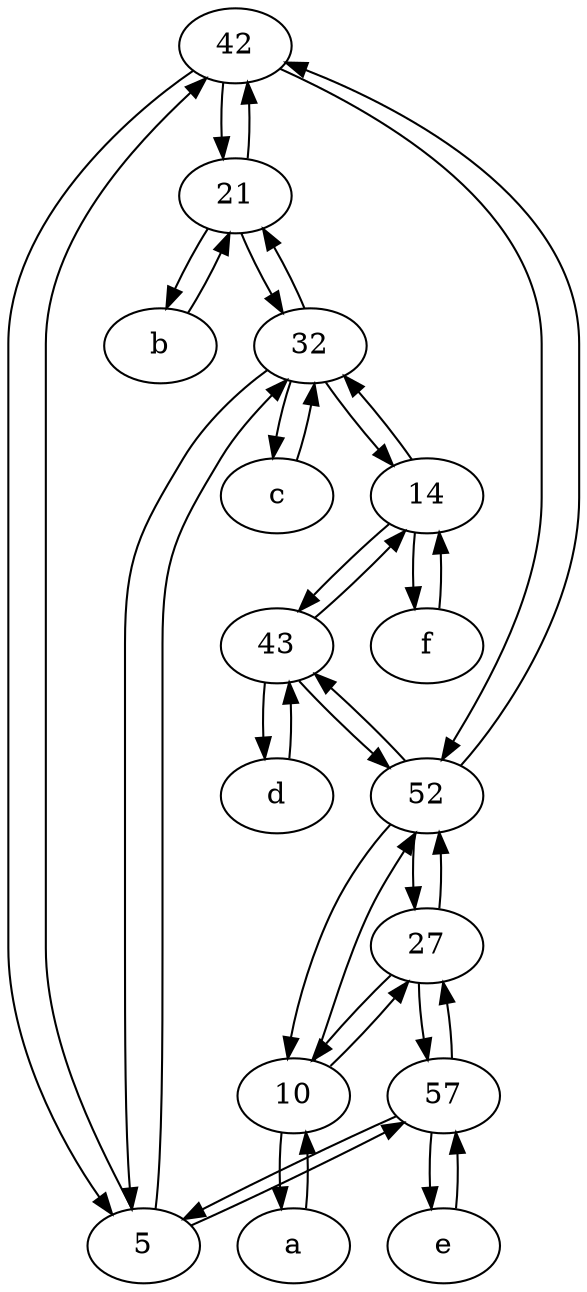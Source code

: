 digraph  {
	42;
	c [pos="20,10!"];
	a [pos="40,10!"];
	32;
	b [pos="50,20!"];
	d [pos="20,30!"];
	14;
	21;
	e [pos="30,50!"];
	43;
	10;
	52;
	57;
	5;
	f [pos="15,45!"];
	27;
	42 -> 5;
	21 -> b;
	21 -> 32;
	10 -> 52;
	57 -> 27;
	52 -> 42;
	b -> 21;
	32 -> 21;
	14 -> f;
	32 -> 5;
	f -> 14;
	57 -> 5;
	5 -> 42;
	a -> 10;
	21 -> 42;
	14 -> 43;
	52 -> 27;
	42 -> 21;
	52 -> 10;
	57 -> e;
	10 -> a;
	14 -> 32;
	d -> 43;
	43 -> 14;
	5 -> 32;
	43 -> 52;
	c -> 32;
	5 -> 57;
	42 -> 52;
	e -> 57;
	27 -> 57;
	32 -> c;
	27 -> 10;
	32 -> 14;
	27 -> 52;
	43 -> d;
	10 -> 27;
	52 -> 43;

	}